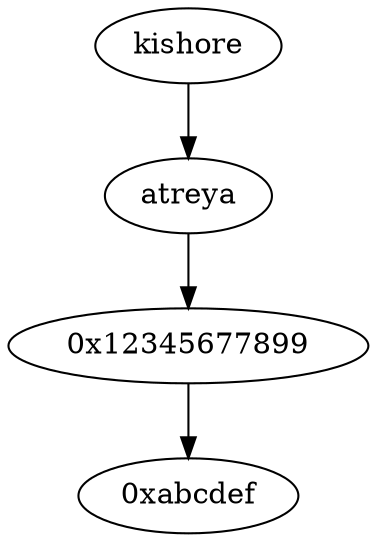 digraph G {
    kishore;
    atreya;
   
    "0x12345677899"
    "0xabcdef"
    kishore -> atreya;
    atreya -> "0x12345677899"

    "0x12345677899" -> "0xabcdef"
}

